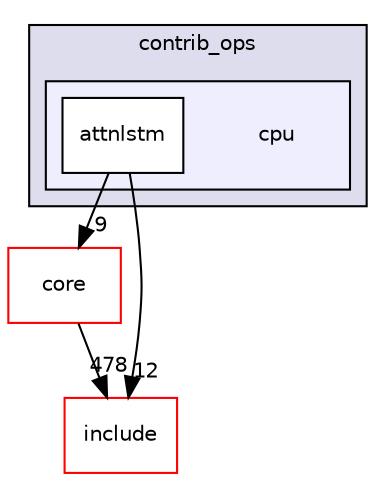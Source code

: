 digraph "onnxruntime/onnxruntime/contrib_ops/cpu" {
  compound=true
  node [ fontsize="10", fontname="Helvetica"];
  edge [ labelfontsize="10", labelfontname="Helvetica"];
  subgraph clusterdir_b0e260475469d22a385dab7be7bad580 {
    graph [ bgcolor="#ddddee", pencolor="black", label="contrib_ops" fontname="Helvetica", fontsize="10", URL="dir_b0e260475469d22a385dab7be7bad580.html"]
  subgraph clusterdir_1abc7228f27dbdbfe26111829a43bae0 {
    graph [ bgcolor="#eeeeff", pencolor="black", label="" URL="dir_1abc7228f27dbdbfe26111829a43bae0.html"];
    dir_1abc7228f27dbdbfe26111829a43bae0 [shape=plaintext label="cpu"];
    dir_cd7387d39fe81c7fbca1c6e19baad81c [shape=box label="attnlstm" color="black" fillcolor="white" style="filled" URL="dir_cd7387d39fe81c7fbca1c6e19baad81c.html"];
  }
  }
  dir_d53f99a49d07d97f83b643cb8d6238c5 [shape=box label="core" fillcolor="white" style="filled" color="red" URL="dir_d53f99a49d07d97f83b643cb8d6238c5.html"];
  dir_f44f875884e6b767c5658db22ccaab42 [shape=box label="include" fillcolor="white" style="filled" color="red" URL="dir_f44f875884e6b767c5658db22ccaab42.html"];
  dir_d53f99a49d07d97f83b643cb8d6238c5->dir_f44f875884e6b767c5658db22ccaab42 [headlabel="478", labeldistance=1.5 headhref="dir_000013_000008.html"];
  dir_cd7387d39fe81c7fbca1c6e19baad81c->dir_d53f99a49d07d97f83b643cb8d6238c5 [headlabel="9", labeldistance=1.5 headhref="dir_000026_000013.html"];
  dir_cd7387d39fe81c7fbca1c6e19baad81c->dir_f44f875884e6b767c5658db22ccaab42 [headlabel="12", labeldistance=1.5 headhref="dir_000026_000008.html"];
}
